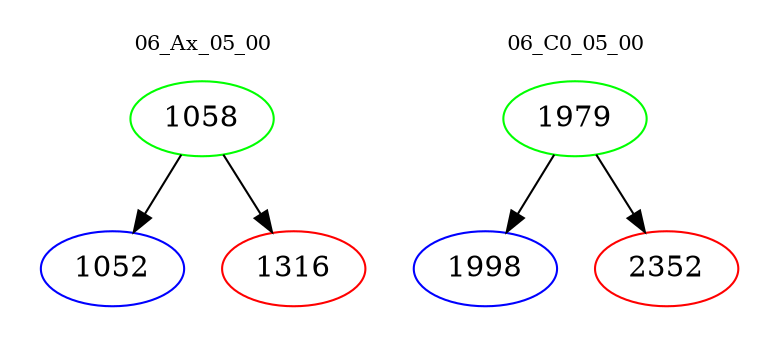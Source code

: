 digraph{
subgraph cluster_0 {
color = white
label = "06_Ax_05_00";
fontsize=10;
T0_1058 [label="1058", color="green"]
T0_1058 -> T0_1052 [color="black"]
T0_1052 [label="1052", color="blue"]
T0_1058 -> T0_1316 [color="black"]
T0_1316 [label="1316", color="red"]
}
subgraph cluster_1 {
color = white
label = "06_C0_05_00";
fontsize=10;
T1_1979 [label="1979", color="green"]
T1_1979 -> T1_1998 [color="black"]
T1_1998 [label="1998", color="blue"]
T1_1979 -> T1_2352 [color="black"]
T1_2352 [label="2352", color="red"]
}
}
